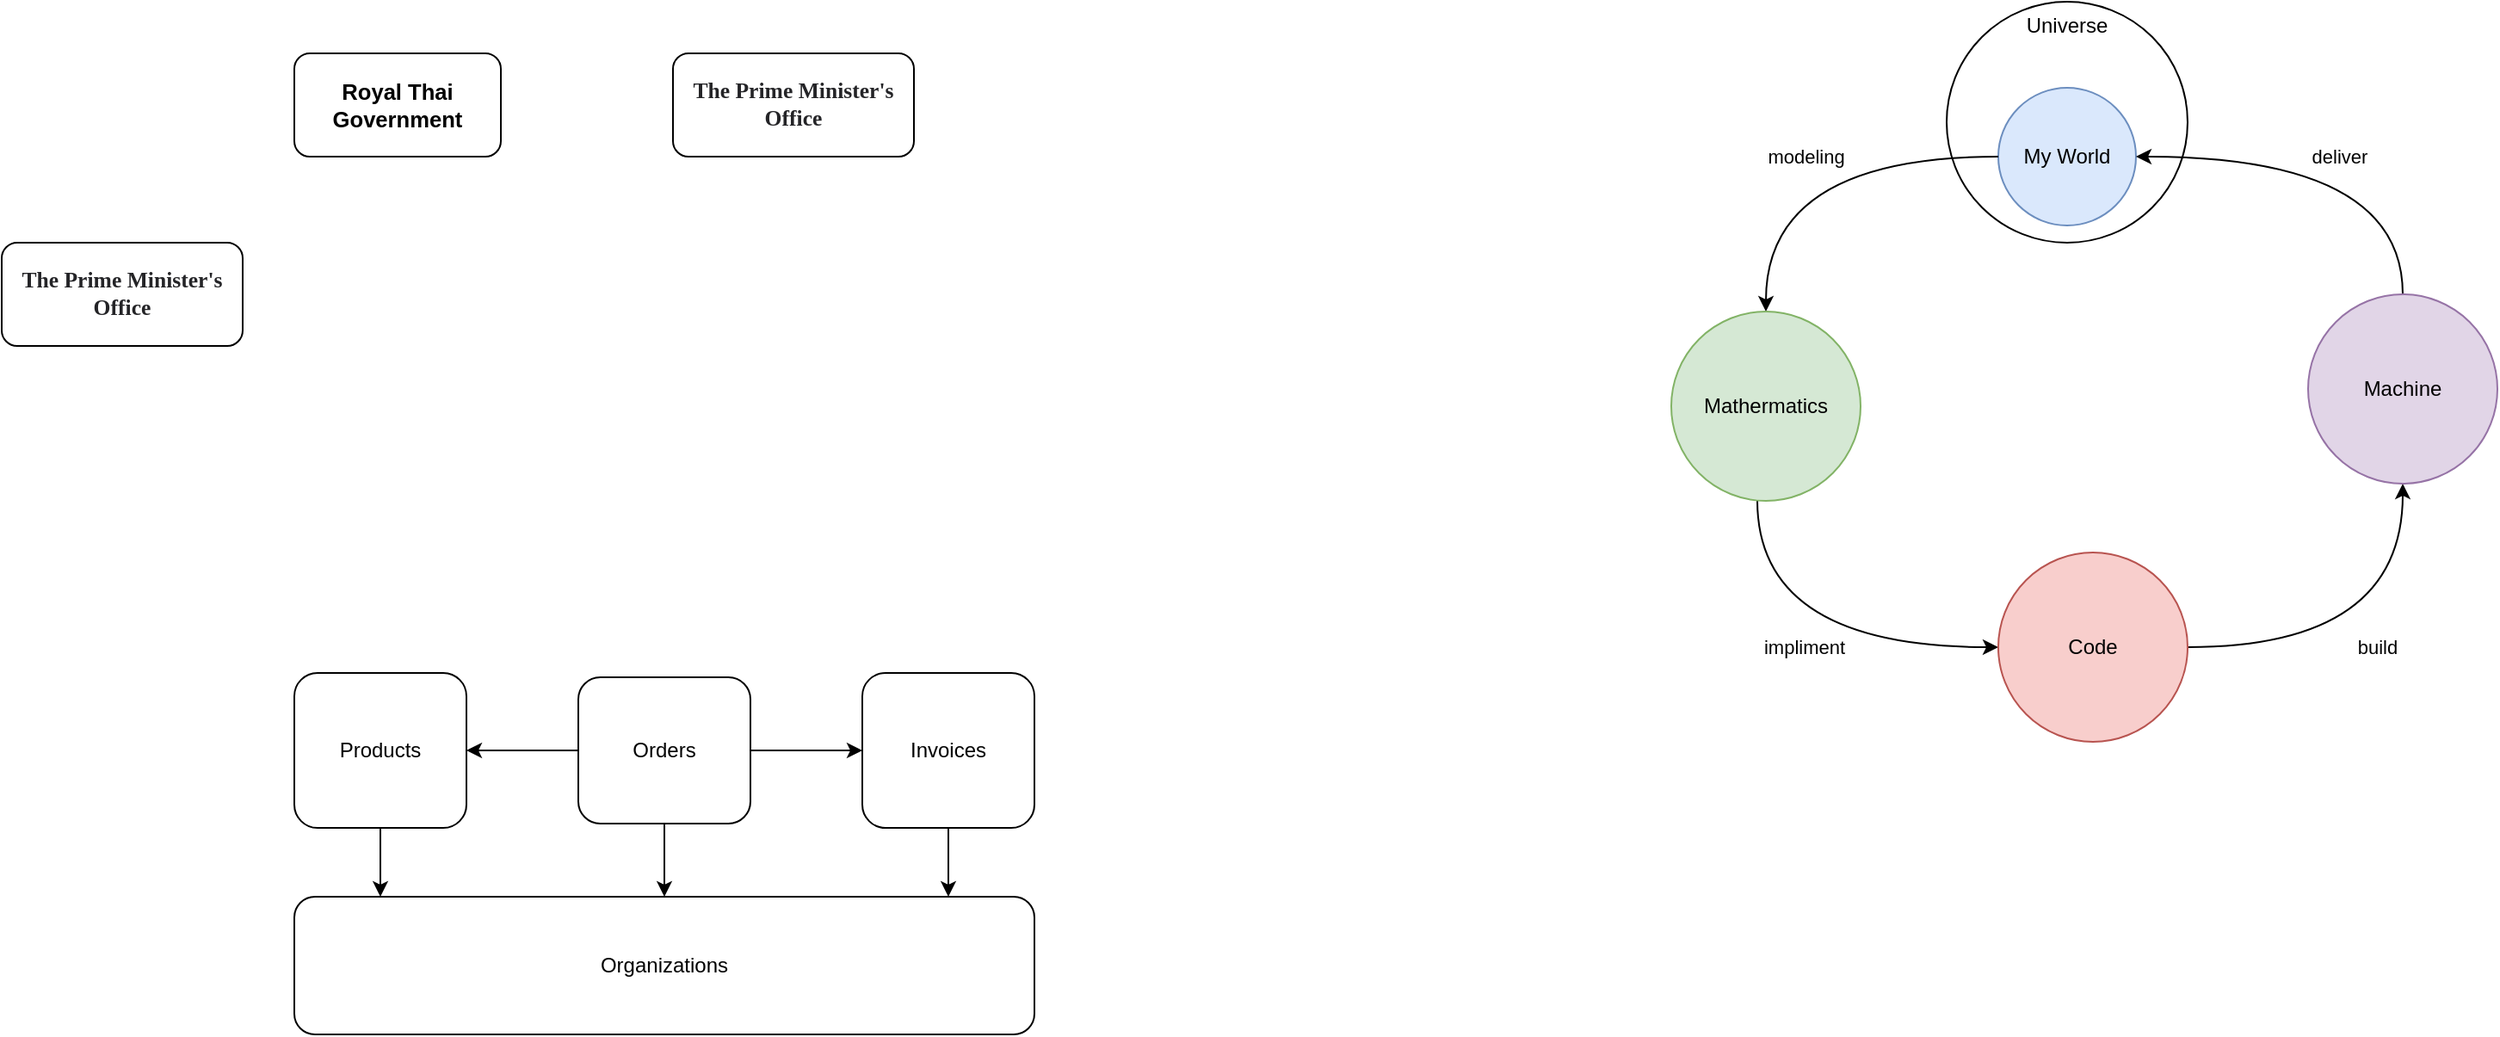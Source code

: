 <mxfile version="22.1.21" type="github">
  <diagram id="XRvIV-U9tDWavx5nBS04" name="หน้า-1">
    <mxGraphModel dx="1105" dy="558" grid="1" gridSize="10" guides="1" tooltips="1" connect="1" arrows="1" fold="1" page="1" pageScale="1" pageWidth="827" pageHeight="1169" math="0" shadow="0">
      <root>
        <mxCell id="0" />
        <mxCell id="1" parent="0" />
        <mxCell id="PQ0FAKXVn-qLneXqKF0l-1" value="&lt;span style=&quot;font-size: 12.8px;&quot;&gt;&lt;b&gt;Royal Thai Government&lt;/b&gt;&lt;/span&gt;" style="rounded=1;whiteSpace=wrap;html=1;" parent="1" vertex="1">
          <mxGeometry x="220" y="160" width="120" height="60" as="geometry" />
        </mxCell>
        <mxCell id="PQ0FAKXVn-qLneXqKF0l-2" value="&lt;a style=&quot;box-sizing: border-box; font-family: CSChatThaiUI; color: rgb(36, 36, 39); text-decoration-line: none; background-color: rgb(255, 255, 255); font-size: 12.8px; text-align: left;&quot; rel=&quot;noopener&quot; target=&quot;_blank&quot; href=&quot;http://www.opm.go.th/opmportal/default.asp&quot; title=&quot;สำนักนายกรัฐมนตรี&quot;&gt;&lt;span style=&quot;box-sizing: border-box; font-weight: bolder;&quot;&gt;The Prime Minister&#39;s Office&lt;/span&gt;&lt;/a&gt;" style="rounded=1;whiteSpace=wrap;html=1;" parent="1" vertex="1">
          <mxGeometry x="440" y="160" width="140" height="60" as="geometry" />
        </mxCell>
        <mxCell id="PQ0FAKXVn-qLneXqKF0l-3" value="&lt;a title=&quot;สำนักนายกรัฐมนตรี&quot; href=&quot;http://www.opm.go.th/opmportal/default.asp&quot; target=&quot;_blank&quot; rel=&quot;noopener&quot; style=&quot;box-sizing: border-box; font-family: CSChatThaiUI; color: rgb(36, 36, 39); text-decoration-line: none; background-color: rgb(255, 255, 255); font-size: 12.8px; text-align: left;&quot;&gt;&lt;span style=&quot;box-sizing: border-box; font-weight: bolder;&quot;&gt;The Prime Minister&#39;s Office&lt;/span&gt;&lt;/a&gt;" style="rounded=1;whiteSpace=wrap;html=1;" parent="1" vertex="1">
          <mxGeometry x="50" y="270" width="140" height="60" as="geometry" />
        </mxCell>
        <mxCell id="PQ0FAKXVn-qLneXqKF0l-10" style="edgeStyle=orthogonalEdgeStyle;rounded=0;orthogonalLoop=1;jettySize=auto;html=1;" parent="1" source="PQ0FAKXVn-qLneXqKF0l-4" target="PQ0FAKXVn-qLneXqKF0l-5" edge="1">
          <mxGeometry relative="1" as="geometry" />
        </mxCell>
        <mxCell id="PQ0FAKXVn-qLneXqKF0l-17" style="edgeStyle=orthogonalEdgeStyle;rounded=0;orthogonalLoop=1;jettySize=auto;html=1;" parent="1" source="PQ0FAKXVn-qLneXqKF0l-4" target="PQ0FAKXVn-qLneXqKF0l-7" edge="1">
          <mxGeometry relative="1" as="geometry" />
        </mxCell>
        <mxCell id="PQ0FAKXVn-qLneXqKF0l-20" value="" style="edgeStyle=orthogonalEdgeStyle;rounded=0;orthogonalLoop=1;jettySize=auto;html=1;" parent="1" source="PQ0FAKXVn-qLneXqKF0l-4" target="PQ0FAKXVn-qLneXqKF0l-6" edge="1">
          <mxGeometry relative="1" as="geometry">
            <Array as="points">
              <mxPoint x="426" y="650" />
              <mxPoint x="426" y="650" />
            </Array>
          </mxGeometry>
        </mxCell>
        <mxCell id="PQ0FAKXVn-qLneXqKF0l-4" value="Orders" style="rounded=1;whiteSpace=wrap;html=1;" parent="1" vertex="1">
          <mxGeometry x="385" y="522.5" width="100" height="85" as="geometry" />
        </mxCell>
        <mxCell id="PQ0FAKXVn-qLneXqKF0l-19" style="edgeStyle=orthogonalEdgeStyle;rounded=0;orthogonalLoop=1;jettySize=auto;html=1;" parent="1" source="PQ0FAKXVn-qLneXqKF0l-5" target="PQ0FAKXVn-qLneXqKF0l-6" edge="1">
          <mxGeometry relative="1" as="geometry">
            <Array as="points">
              <mxPoint x="270" y="700" />
            </Array>
          </mxGeometry>
        </mxCell>
        <mxCell id="PQ0FAKXVn-qLneXqKF0l-5" value="Products" style="rounded=1;whiteSpace=wrap;html=1;" parent="1" vertex="1">
          <mxGeometry x="220" y="520" width="100" height="90" as="geometry" />
        </mxCell>
        <mxCell id="PQ0FAKXVn-qLneXqKF0l-6" value="Organizations" style="rounded=1;whiteSpace=wrap;html=1;" parent="1" vertex="1">
          <mxGeometry x="220" y="650" width="430" height="80" as="geometry" />
        </mxCell>
        <mxCell id="PQ0FAKXVn-qLneXqKF0l-13" style="edgeStyle=orthogonalEdgeStyle;rounded=0;orthogonalLoop=1;jettySize=auto;html=1;" parent="1" source="PQ0FAKXVn-qLneXqKF0l-7" target="PQ0FAKXVn-qLneXqKF0l-6" edge="1">
          <mxGeometry relative="1" as="geometry">
            <Array as="points">
              <mxPoint x="600" y="705" />
            </Array>
          </mxGeometry>
        </mxCell>
        <mxCell id="PQ0FAKXVn-qLneXqKF0l-7" value="Invoices" style="rounded=1;whiteSpace=wrap;html=1;" parent="1" vertex="1">
          <mxGeometry x="550" y="520" width="100" height="90" as="geometry" />
        </mxCell>
        <mxCell id="8NOSFWxA2Sr4H5J_uqD4-1" value="My World" style="ellipse;whiteSpace=wrap;html=1;aspect=fixed;fillColor=#dae8fc;strokeColor=#6c8ebf;" vertex="1" parent="1">
          <mxGeometry x="1210" y="180" width="80" height="80" as="geometry" />
        </mxCell>
        <mxCell id="8NOSFWxA2Sr4H5J_uqD4-6" value="modeling" style="edgeStyle=orthogonalEdgeStyle;rounded=0;orthogonalLoop=1;jettySize=auto;html=1;curved=1;" edge="1" parent="1" source="8NOSFWxA2Sr4H5J_uqD4-1" target="8NOSFWxA2Sr4H5J_uqD4-3">
          <mxGeometry relative="1" as="geometry" />
        </mxCell>
        <mxCell id="8NOSFWxA2Sr4H5J_uqD4-2" value="Universe" style="ellipse;whiteSpace=wrap;html=1;aspect=fixed;horizontal=1;verticalAlign=top;fillColor=none;" vertex="1" parent="1">
          <mxGeometry x="1180" y="130" width="140" height="140" as="geometry" />
        </mxCell>
        <mxCell id="8NOSFWxA2Sr4H5J_uqD4-9" value="impliment" style="edgeStyle=orthogonalEdgeStyle;rounded=0;orthogonalLoop=1;jettySize=auto;html=1;curved=1;" edge="1" parent="1" source="8NOSFWxA2Sr4H5J_uqD4-3" target="8NOSFWxA2Sr4H5J_uqD4-4">
          <mxGeometry relative="1" as="geometry">
            <Array as="points">
              <mxPoint x="1070" y="505" />
            </Array>
          </mxGeometry>
        </mxCell>
        <mxCell id="8NOSFWxA2Sr4H5J_uqD4-3" value="Mathermatics" style="ellipse;whiteSpace=wrap;html=1;aspect=fixed;fillColor=#d5e8d4;strokeColor=#82b366;" vertex="1" parent="1">
          <mxGeometry x="1020" y="310" width="110" height="110" as="geometry" />
        </mxCell>
        <mxCell id="8NOSFWxA2Sr4H5J_uqD4-10" value="build" style="edgeStyle=orthogonalEdgeStyle;rounded=0;orthogonalLoop=1;jettySize=auto;html=1;curved=1;" edge="1" parent="1" source="8NOSFWxA2Sr4H5J_uqD4-4" target="8NOSFWxA2Sr4H5J_uqD4-5">
          <mxGeometry relative="1" as="geometry" />
        </mxCell>
        <mxCell id="8NOSFWxA2Sr4H5J_uqD4-4" value="Code" style="ellipse;whiteSpace=wrap;html=1;aspect=fixed;fillColor=#f8cecc;strokeColor=#b85450;" vertex="1" parent="1">
          <mxGeometry x="1210" y="450" width="110" height="110" as="geometry" />
        </mxCell>
        <mxCell id="8NOSFWxA2Sr4H5J_uqD4-11" value="deliver" style="edgeStyle=orthogonalEdgeStyle;rounded=0;orthogonalLoop=1;jettySize=auto;html=1;curved=1;" edge="1" parent="1" source="8NOSFWxA2Sr4H5J_uqD4-5" target="8NOSFWxA2Sr4H5J_uqD4-1">
          <mxGeometry relative="1" as="geometry">
            <mxPoint x="1440" y="210.0" as="targetPoint" />
            <Array as="points">
              <mxPoint x="1445" y="220" />
            </Array>
          </mxGeometry>
        </mxCell>
        <mxCell id="8NOSFWxA2Sr4H5J_uqD4-5" value="Machine" style="ellipse;whiteSpace=wrap;html=1;aspect=fixed;fillColor=#e1d5e7;strokeColor=#9673a6;" vertex="1" parent="1">
          <mxGeometry x="1390" y="300" width="110" height="110" as="geometry" />
        </mxCell>
      </root>
    </mxGraphModel>
  </diagram>
</mxfile>
